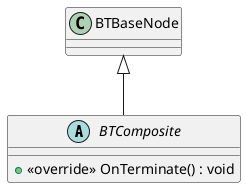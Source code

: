 @startuml
abstract class BTComposite {
    + <<override>> OnTerminate() : void
}
BTBaseNode <|-- BTComposite
@enduml
